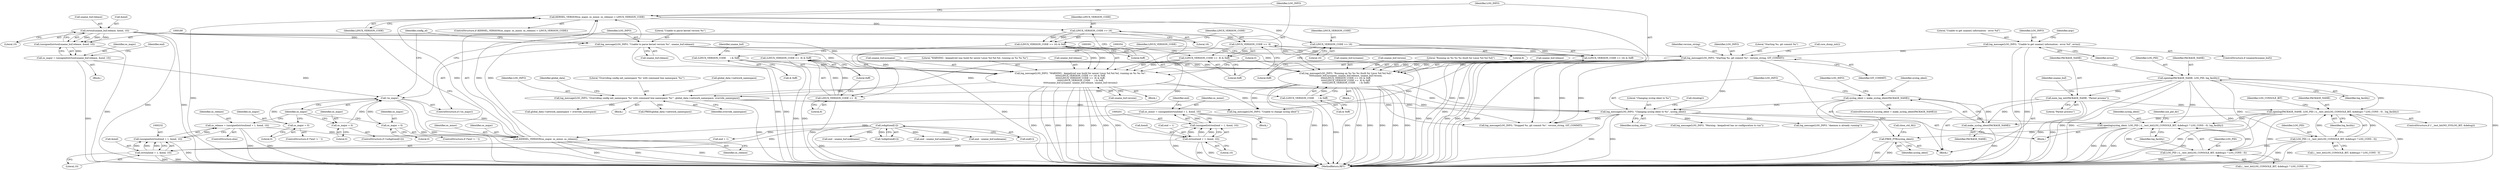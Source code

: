 digraph "0_keepalived_c6247a9ef2c7b33244ab1d3aa5d629ec49f0a067_1@API" {
"1000459" [label="(Call,openlog(syslog_ident, LOG_PID | ((__test_bit(LOG_CONSOLE_BIT, &debug)) ? LOG_CONS : 0), log_facility))"];
"1000454" [label="(Call,log_message(LOG_INFO, \"Changing syslog ident to %s\", syslog_ident))"];
"1000368" [label="(Call,log_message(LOG_INFO, \"Running on %s %s %s (built for Linux %d.%d.%d)\",\n\t\t\t\t\tuname_buf.sysname, uname_buf.release, uname_buf.version,\n\t\t\t\t\t(LINUX_VERSION_CODE >> 16) & 0xff,\n\t\t\t\t\t(LINUX_VERSION_CODE >>  8) & 0xff,\n\t\t\t\t\t(LINUX_VERSION_CODE      ) & 0xff))"];
"1000323" [label="(Call,log_message(LOG_INFO, \"Starting %s, git commit %s\", version_string, GIT_COMMIT))"];
"1000171" [label="(Call,log_message(LOG_INFO, \"Unable to get uname() information - error %d\", errno))"];
"1000243" [label="(Call,log_message(LOG_INFO, \"Unable to parse kernel version %s\", uname_buf.release))"];
"1000181" [label="(Call,strtoul(uname_buf.release, &end, 10))"];
"1000380" [label="(Call,(LINUX_VERSION_CODE >> 16) & 0xff)"];
"1000381" [label="(Call,LINUX_VERSION_CODE >> 16)"];
"1000333" [label="(Call,KERNEL_VERSION(os_major, os_minor, os_release) < LINUX_VERSION_CODE)"];
"1000334" [label="(Call,KERNEL_VERSION(os_major, os_minor, os_release))"];
"1000241" [label="(Call,!os_major)"];
"1000177" [label="(Call,os_major = (unsigned)strtoul(uname_buf.release, &end, 10))"];
"1000179" [label="(Call,(unsigned)strtoul(uname_buf.release, &end, 10))"];
"1000193" [label="(Call,os_major = 0)"];
"1000225" [label="(Call,os_major = 0)"];
"1000214" [label="(Call,os_major = 0)"];
"1000198" [label="(Call,os_minor = (unsigned)strtoul(end + 1, &end, 10))"];
"1000200" [label="(Call,(unsigned)strtoul(end + 1, &end, 10))"];
"1000202" [label="(Call,strtoul(end + 1, &end, 10))"];
"1000229" [label="(Call,os_release = (unsigned)strtoul(end + 1, &end, 10))"];
"1000231" [label="(Call,(unsigned)strtoul(end + 1, &end, 10))"];
"1000233" [label="(Call,strtoul(end + 1, &end, 10))"];
"1000221" [label="(Call,isdigit(end[1]))"];
"1000385" [label="(Call,(LINUX_VERSION_CODE >>  8) & 0xff)"];
"1000386" [label="(Call,LINUX_VERSION_CODE >>  8)"];
"1000390" [label="(Call,(LINUX_VERSION_CODE      ) & 0xff)"];
"1000340" [label="(Call,log_message(LOG_INFO, \"WARNING - keepalived was build for newer Linux %d.%d.%d, running on %s %s %s\",\n\t\t\t\t\t(LINUX_VERSION_CODE >> 16) & 0xff,\n\t\t\t\t\t(LINUX_VERSION_CODE >>  8) & 0xff,\n\t\t\t\t\t(LINUX_VERSION_CODE      ) & 0xff,\n\t\t\t\t\tuname_buf.sysname, uname_buf.release, uname_buf.version))"];
"1000343" [label="(Call,(LINUX_VERSION_CODE >> 16) & 0xff)"];
"1000344" [label="(Call,LINUX_VERSION_CODE >> 16)"];
"1000348" [label="(Call,(LINUX_VERSION_CODE >>  8) & 0xff)"];
"1000349" [label="(Call,LINUX_VERSION_CODE >>  8)"];
"1000353" [label="(Call,(LINUX_VERSION_CODE      ) & 0xff)"];
"1000428" [label="(Call,log_message(LOG_INFO, \"Overriding config net_namespace '%s' with command line namespace '%s'\", global_data->network_namespace, override_namespace))"];
"1000449" [label="(Call,syslog_ident = make_syslog_ident(PACKAGE_NAME))"];
"1000451" [label="(Call,make_syslog_ident(PACKAGE_NAME))"];
"1000305" [label="(Call,openlog(PACKAGE_NAME, LOG_PID | ((__test_bit(LOG_CONSOLE_BIT, &debug)) ? LOG_CONS : 0) , log_facility))"];
"1000164" [label="(Call,mem_log_init(PACKAGE_NAME, \"Parent process\"))"];
"1000160" [label="(Call,openlog(PACKAGE_NAME, LOG_PID, log_facility))"];
"1000307" [label="(Call,LOG_PID | ((__test_bit(LOG_CONSOLE_BIT, &debug)) ? LOG_CONS : 0))"];
"1000461" [label="(Call,LOG_PID | ((__test_bit(LOG_CONSOLE_BIT, &debug)) ? LOG_CONS : 0))"];
"1000668" [label="(Call,FREE_PTR(syslog_ident))"];
"1000326" [label="(Identifier,version_string)"];
"1000382" [label="(Identifier,LINUX_VERSION_CODE)"];
"1000453" [label="(Block,)"];
"1000308" [label="(Identifier,LOG_PID)"];
"1000199" [label="(Identifier,os_minor)"];
"1000243" [label="(Call,log_message(LOG_INFO, \"Unable to parse kernel version %s\", uname_buf.release))"];
"1000340" [label="(Call,log_message(LOG_INFO, \"WARNING - keepalived was build for newer Linux %d.%d.%d, running on %s %s %s\",\n\t\t\t\t\t(LINUX_VERSION_CODE >> 16) & 0xff,\n\t\t\t\t\t(LINUX_VERSION_CODE >>  8) & 0xff,\n\t\t\t\t\t(LINUX_VERSION_CODE      ) & 0xff,\n\t\t\t\t\tuname_buf.sysname, uname_buf.release, uname_buf.version))"];
"1000197" [label="(Block,)"];
"1000371" [label="(Call,uname_buf.sysname)"];
"1000295" [label="(Identifier,argc)"];
"1000449" [label="(Call,syslog_ident = make_syslog_ident(PACKAGE_NAME))"];
"1000451" [label="(Call,make_syslog_ident(PACKAGE_NAME))"];
"1000363" [label="(Call,uname_buf.version)"];
"1000230" [label="(Identifier,os_release)"];
"1000191" [label="(Identifier,end)"];
"1000176" [label="(Block,)"];
"1000187" [label="(Literal,10)"];
"1000345" [label="(Identifier,LINUX_VERSION_CODE)"];
"1000383" [label="(Literal,16)"];
"1000470" [label="(Identifier,log_facility)"];
"1000377" [label="(Call,uname_buf.version)"];
"1000352" [label="(Literal,0xff)"];
"1000161" [label="(Identifier,PACKAGE_NAME)"];
"1000336" [label="(Identifier,os_minor)"];
"1000360" [label="(Call,uname_buf.release)"];
"1000162" [label="(Identifier,LOG_PID)"];
"1000309" [label="(Call,(__test_bit(LOG_CONSOLE_BIT, &debug)) ? LOG_CONS : 0)"];
"1000188" [label="(ControlStructure,if (*end != '.'))"];
"1000226" [label="(Identifier,os_major)"];
"1000307" [label="(Call,LOG_PID | ((__test_bit(LOG_CONSOLE_BIT, &debug)) ? LOG_CONS : 0))"];
"1000206" [label="(Call,&end)"];
"1000437" [label="(Identifier,global_data)"];
"1000455" [label="(Identifier,LOG_INFO)"];
"1000454" [label="(Call,log_message(LOG_INFO, \"Changing syslog ident to %s\", syslog_ident))"];
"1000182" [label="(Call,uname_buf.release)"];
"1000461" [label="(Call,LOG_PID | ((__test_bit(LOG_CONSOLE_BIT, &debug)) ? LOG_CONS : 0))"];
"1000179" [label="(Call,(unsigned)strtoul(uname_buf.release, &end, 10))"];
"1000435" [label="(Call,FREE(global_data->network_namespace))"];
"1000630" [label="(Call,log_message(LOG_INFO, \"Warning - keepalived has no configuration to run\"))"];
"1000266" [label="(Call,end - uname_buf.nodename)"];
"1000212" [label="(Identifier,end)"];
"1000174" [label="(Identifier,errno)"];
"1000178" [label="(Identifier,os_major)"];
"1000319" [label="(Identifier,LOG_CONSOLE_BIT)"];
"1000323" [label="(Call,log_message(LOG_INFO, \"Starting %s, git commit %s\", version_string, GIT_COMMIT))"];
"1000173" [label="(Literal,\"Unable to get uname() information - error %d\")"];
"1000428" [label="(Call,log_message(LOG_INFO, \"Overriding config net_namespace '%s' with command line namespace '%s'\", global_data->network_namespace, override_namespace))"];
"1000346" [label="(Literal,16)"];
"1000434" [label="(Identifier,override_namespace)"];
"1000389" [label="(Literal,0xff)"];
"1000459" [label="(Call,openlog(syslog_ident, LOG_PID | ((__test_bit(LOG_CONSOLE_BIT, &debug)) ? LOG_CONS : 0), log_facility))"];
"1000370" [label="(Literal,\"Running on %s %s %s (built for Linux %d.%d.%d)\")"];
"1000227" [label="(Literal,0)"];
"1000216" [label="(Literal,0)"];
"1000200" [label="(Call,(unsigned)strtoul(end + 1, &end, 10))"];
"1000349" [label="(Call,LINUX_VERSION_CODE >>  8)"];
"1000450" [label="(Identifier,syslog_ident)"];
"1000246" [label="(Call,uname_buf.release)"];
"1000165" [label="(Identifier,PACKAGE_NAME)"];
"1000172" [label="(Identifier,LOG_INFO)"];
"1000231" [label="(Call,(unsigned)strtoul(end + 1, &end, 10))"];
"1000222" [label="(Call,end[1])"];
"1000344" [label="(Call,LINUX_VERSION_CODE >> 16)"];
"1000353" [label="(Call,(LINUX_VERSION_CODE      ) & 0xff)"];
"1000669" [label="(Identifier,syslog_ident)"];
"1000234" [label="(Call,end + 1)"];
"1000209" [label="(ControlStructure,if (*end != '.'))"];
"1000351" [label="(Literal,8)"];
"1000357" [label="(Call,uname_buf.sysname)"];
"1000164" [label="(Call,mem_log_init(PACKAGE_NAME, \"Parent process\"))"];
"1000160" [label="(Call,openlog(PACKAGE_NAME, LOG_PID, log_facility))"];
"1000386" [label="(Call,LINUX_VERSION_CODE >>  8)"];
"1000430" [label="(Literal,\"Overriding config net_namespace '%s' with command line namespace '%s'\")"];
"1000448" [label="(ControlStructure,if ((syslog_ident = make_syslog_ident(PACKAGE_NAME))))"];
"1000324" [label="(Identifier,LOG_INFO)"];
"1000385" [label="(Call,(LINUX_VERSION_CODE >>  8) & 0xff)"];
"1000463" [label="(Call,(__test_bit(LOG_CONSOLE_BIT, &debug)) ? LOG_CONS : 0)"];
"1000439" [label="(Call,global_data->network_namespace = override_namespace)"];
"1000395" [label="(Literal,0)"];
"1000368" [label="(Call,log_message(LOG_INFO, \"Running on %s %s %s (built for Linux %d.%d.%d)\",\n\t\t\t\t\tuname_buf.sysname, uname_buf.release, uname_buf.version,\n\t\t\t\t\t(LINUX_VERSION_CODE >> 16) & 0xff,\n\t\t\t\t\t(LINUX_VERSION_CODE >>  8) & 0xff,\n\t\t\t\t\t(LINUX_VERSION_CODE      ) & 0xff))"];
"1000279" [label="(Call,end - uname_buf.nodename)"];
"1000244" [label="(Identifier,LOG_INFO)"];
"1000355" [label="(Call,& 0xff)"];
"1000392" [label="(Call,& 0xff)"];
"1000332" [label="(ControlStructure,if (KERNEL_VERSION(os_major, os_minor, os_release) < LINUX_VERSION_CODE))"];
"1000221" [label="(Call,isdigit(end[1]))"];
"1000237" [label="(Call,&end)"];
"1000299" [label="(ControlStructure,if (!__test_bit(NO_SYSLOG_BIT, &debug)))"];
"1000579" [label="(Call,log_message(LOG_INFO, \"daemon is already running\"))"];
"1000166" [label="(Literal,\"Parent process\")"];
"1000325" [label="(Literal,\"Starting %s, git commit %s\")"];
"1000380" [label="(Call,(LINUX_VERSION_CODE >> 16) & 0xff)"];
"1000240" [label="(ControlStructure,if (!os_major))"];
"1000193" [label="(Call,os_major = 0)"];
"1000328" [label="(Call,core_dump_init())"];
"1000431" [label="(Call,global_data->network_namespace)"];
"1000387" [label="(Identifier,LINUX_VERSION_CODE)"];
"1000129" [label="(Block,)"];
"1000208" [label="(Literal,10)"];
"1000342" [label="(Literal,\"WARNING - keepalived was build for newer Linux %d.%d.%d, running on %s %s %s\")"];
"1000457" [label="(Identifier,syslog_ident)"];
"1000241" [label="(Call,!os_major)"];
"1000335" [label="(Identifier,os_major)"];
"1000198" [label="(Call,os_minor = (unsigned)strtoul(end + 1, &end, 10))"];
"1000239" [label="(Literal,10)"];
"1000195" [label="(Literal,0)"];
"1000348" [label="(Call,(LINUX_VERSION_CODE >>  8) & 0xff)"];
"1000670" [label="(Call,close_std_fd())"];
"1000334" [label="(Call,KERNEL_VERSION(os_major, os_minor, os_release))"];
"1000673" [label="(MethodReturn,RET)"];
"1000185" [label="(Call,&end)"];
"1000214" [label="(Call,os_major = 0)"];
"1000203" [label="(Call,end + 1)"];
"1000177" [label="(Call,os_major = (unsigned)strtoul(uname_buf.release, &end, 10))"];
"1000233" [label="(Call,strtoul(end + 1, &end, 10))"];
"1000316" [label="(Identifier,log_facility)"];
"1000462" [label="(Identifier,LOG_PID)"];
"1000171" [label="(Call,log_message(LOG_INFO, \"Unable to get uname() information - error %d\", errno))"];
"1000202" [label="(Call,strtoul(end + 1, &end, 10))"];
"1000429" [label="(Identifier,LOG_INFO)"];
"1000460" [label="(Identifier,syslog_ident)"];
"1000338" [label="(Identifier,LINUX_VERSION_CODE)"];
"1000643" [label="(Call,log_message(LOG_INFO, \"Stopped %s, git commit %s\", version_string, GIT_COMMIT))"];
"1000305" [label="(Call,openlog(PACKAGE_NAME, LOG_PID | ((__test_bit(LOG_CONSOLE_BIT, &debug)) ? LOG_CONS : 0) , log_facility))"];
"1000327" [label="(Identifier,GIT_COMMIT)"];
"1000452" [label="(Identifier,PACKAGE_NAME)"];
"1000456" [label="(Literal,\"Changing syslog ident to %s\")"];
"1000343" [label="(Call,(LINUX_VERSION_CODE >> 16) & 0xff)"];
"1000476" [label="(Identifier,use_pid_dir)"];
"1000220" [label="(Call,!isdigit(end[1]))"];
"1000219" [label="(ControlStructure,if (!isdigit(end[1])))"];
"1000170" [label="(Identifier,uname_buf)"];
"1000163" [label="(Identifier,log_facility)"];
"1000242" [label="(Identifier,os_major)"];
"1000347" [label="(Literal,0xff)"];
"1000167" [label="(ControlStructure,if (uname(&uname_buf)))"];
"1000251" [label="(Identifier,config_id)"];
"1000333" [label="(Call,KERNEL_VERSION(os_major, os_minor, os_release) < LINUX_VERSION_CODE)"];
"1000194" [label="(Identifier,os_major)"];
"1000225" [label="(Call,os_major = 0)"];
"1000369" [label="(Identifier,LOG_INFO)"];
"1000668" [label="(Call,FREE_PTR(syslog_ident))"];
"1000427" [label="(Block,)"];
"1000388" [label="(Literal,8)"];
"1000390" [label="(Call,(LINUX_VERSION_CODE      ) & 0xff)"];
"1000306" [label="(Identifier,PACKAGE_NAME)"];
"1000367" [label="(Block,)"];
"1000287" [label="(Call,end - uname_buf.nodename)"];
"1000339" [label="(Block,)"];
"1000350" [label="(Identifier,LINUX_VERSION_CODE)"];
"1000228" [label="(ControlStructure,else)"];
"1000358" [label="(Identifier,uname_buf)"];
"1000472" [label="(Call,log_message(LOG_INFO, \"Unable to change syslog ident\"))"];
"1000458" [label="(Call,closelog())"];
"1000337" [label="(Identifier,os_release)"];
"1000181" [label="(Call,strtoul(uname_buf.release, &end, 10))"];
"1000381" [label="(Call,LINUX_VERSION_CODE >> 16)"];
"1000341" [label="(Identifier,LOG_INFO)"];
"1000245" [label="(Literal,\"Unable to parse kernel version %s\")"];
"1000384" [label="(Literal,0xff)"];
"1000473" [label="(Identifier,LOG_INFO)"];
"1000215" [label="(Identifier,os_major)"];
"1000229" [label="(Call,os_release = (unsigned)strtoul(end + 1, &end, 10))"];
"1000374" [label="(Call,uname_buf.release)"];
"1000459" -> "1000453"  [label="AST: "];
"1000459" -> "1000470"  [label="CFG: "];
"1000460" -> "1000459"  [label="AST: "];
"1000461" -> "1000459"  [label="AST: "];
"1000470" -> "1000459"  [label="AST: "];
"1000476" -> "1000459"  [label="CFG: "];
"1000459" -> "1000673"  [label="DDG: "];
"1000459" -> "1000673"  [label="DDG: "];
"1000459" -> "1000673"  [label="DDG: "];
"1000454" -> "1000459"  [label="DDG: "];
"1000461" -> "1000459"  [label="DDG: "];
"1000461" -> "1000459"  [label="DDG: "];
"1000305" -> "1000459"  [label="DDG: "];
"1000160" -> "1000459"  [label="DDG: "];
"1000459" -> "1000668"  [label="DDG: "];
"1000454" -> "1000453"  [label="AST: "];
"1000454" -> "1000457"  [label="CFG: "];
"1000455" -> "1000454"  [label="AST: "];
"1000456" -> "1000454"  [label="AST: "];
"1000457" -> "1000454"  [label="AST: "];
"1000458" -> "1000454"  [label="CFG: "];
"1000454" -> "1000673"  [label="DDG: "];
"1000454" -> "1000673"  [label="DDG: "];
"1000368" -> "1000454"  [label="DDG: "];
"1000323" -> "1000454"  [label="DDG: "];
"1000340" -> "1000454"  [label="DDG: "];
"1000428" -> "1000454"  [label="DDG: "];
"1000449" -> "1000454"  [label="DDG: "];
"1000454" -> "1000579"  [label="DDG: "];
"1000454" -> "1000630"  [label="DDG: "];
"1000454" -> "1000643"  [label="DDG: "];
"1000368" -> "1000367"  [label="AST: "];
"1000368" -> "1000390"  [label="CFG: "];
"1000369" -> "1000368"  [label="AST: "];
"1000370" -> "1000368"  [label="AST: "];
"1000371" -> "1000368"  [label="AST: "];
"1000374" -> "1000368"  [label="AST: "];
"1000377" -> "1000368"  [label="AST: "];
"1000380" -> "1000368"  [label="AST: "];
"1000385" -> "1000368"  [label="AST: "];
"1000390" -> "1000368"  [label="AST: "];
"1000395" -> "1000368"  [label="CFG: "];
"1000368" -> "1000673"  [label="DDG: "];
"1000368" -> "1000673"  [label="DDG: "];
"1000368" -> "1000673"  [label="DDG: "];
"1000368" -> "1000673"  [label="DDG: "];
"1000368" -> "1000673"  [label="DDG: "];
"1000368" -> "1000673"  [label="DDG: "];
"1000368" -> "1000673"  [label="DDG: "];
"1000368" -> "1000673"  [label="DDG: "];
"1000323" -> "1000368"  [label="DDG: "];
"1000181" -> "1000368"  [label="DDG: "];
"1000243" -> "1000368"  [label="DDG: "];
"1000380" -> "1000368"  [label="DDG: "];
"1000380" -> "1000368"  [label="DDG: "];
"1000385" -> "1000368"  [label="DDG: "];
"1000385" -> "1000368"  [label="DDG: "];
"1000390" -> "1000368"  [label="DDG: "];
"1000368" -> "1000428"  [label="DDG: "];
"1000368" -> "1000472"  [label="DDG: "];
"1000368" -> "1000643"  [label="DDG: "];
"1000323" -> "1000129"  [label="AST: "];
"1000323" -> "1000327"  [label="CFG: "];
"1000324" -> "1000323"  [label="AST: "];
"1000325" -> "1000323"  [label="AST: "];
"1000326" -> "1000323"  [label="AST: "];
"1000327" -> "1000323"  [label="AST: "];
"1000328" -> "1000323"  [label="CFG: "];
"1000323" -> "1000673"  [label="DDG: "];
"1000323" -> "1000673"  [label="DDG: "];
"1000323" -> "1000673"  [label="DDG: "];
"1000323" -> "1000673"  [label="DDG: "];
"1000171" -> "1000323"  [label="DDG: "];
"1000243" -> "1000323"  [label="DDG: "];
"1000323" -> "1000340"  [label="DDG: "];
"1000323" -> "1000428"  [label="DDG: "];
"1000323" -> "1000472"  [label="DDG: "];
"1000323" -> "1000643"  [label="DDG: "];
"1000323" -> "1000643"  [label="DDG: "];
"1000323" -> "1000643"  [label="DDG: "];
"1000171" -> "1000167"  [label="AST: "];
"1000171" -> "1000174"  [label="CFG: "];
"1000172" -> "1000171"  [label="AST: "];
"1000173" -> "1000171"  [label="AST: "];
"1000174" -> "1000171"  [label="AST: "];
"1000295" -> "1000171"  [label="CFG: "];
"1000171" -> "1000673"  [label="DDG: "];
"1000171" -> "1000673"  [label="DDG: "];
"1000243" -> "1000240"  [label="AST: "];
"1000243" -> "1000246"  [label="CFG: "];
"1000244" -> "1000243"  [label="AST: "];
"1000245" -> "1000243"  [label="AST: "];
"1000246" -> "1000243"  [label="AST: "];
"1000251" -> "1000243"  [label="CFG: "];
"1000243" -> "1000673"  [label="DDG: "];
"1000243" -> "1000673"  [label="DDG: "];
"1000181" -> "1000243"  [label="DDG: "];
"1000243" -> "1000340"  [label="DDG: "];
"1000181" -> "1000179"  [label="AST: "];
"1000181" -> "1000187"  [label="CFG: "];
"1000182" -> "1000181"  [label="AST: "];
"1000185" -> "1000181"  [label="AST: "];
"1000187" -> "1000181"  [label="AST: "];
"1000179" -> "1000181"  [label="CFG: "];
"1000181" -> "1000673"  [label="DDG: "];
"1000181" -> "1000673"  [label="DDG: "];
"1000181" -> "1000179"  [label="DDG: "];
"1000181" -> "1000179"  [label="DDG: "];
"1000181" -> "1000179"  [label="DDG: "];
"1000181" -> "1000202"  [label="DDG: "];
"1000181" -> "1000340"  [label="DDG: "];
"1000380" -> "1000384"  [label="CFG: "];
"1000381" -> "1000380"  [label="AST: "];
"1000384" -> "1000380"  [label="AST: "];
"1000387" -> "1000380"  [label="CFG: "];
"1000380" -> "1000673"  [label="DDG: "];
"1000381" -> "1000380"  [label="DDG: "];
"1000381" -> "1000380"  [label="DDG: "];
"1000381" -> "1000383"  [label="CFG: "];
"1000382" -> "1000381"  [label="AST: "];
"1000383" -> "1000381"  [label="AST: "];
"1000384" -> "1000381"  [label="CFG: "];
"1000333" -> "1000381"  [label="DDG: "];
"1000381" -> "1000386"  [label="DDG: "];
"1000333" -> "1000332"  [label="AST: "];
"1000333" -> "1000338"  [label="CFG: "];
"1000334" -> "1000333"  [label="AST: "];
"1000338" -> "1000333"  [label="AST: "];
"1000341" -> "1000333"  [label="CFG: "];
"1000369" -> "1000333"  [label="CFG: "];
"1000333" -> "1000673"  [label="DDG: "];
"1000333" -> "1000673"  [label="DDG: "];
"1000334" -> "1000333"  [label="DDG: "];
"1000334" -> "1000333"  [label="DDG: "];
"1000334" -> "1000333"  [label="DDG: "];
"1000333" -> "1000344"  [label="DDG: "];
"1000334" -> "1000337"  [label="CFG: "];
"1000335" -> "1000334"  [label="AST: "];
"1000336" -> "1000334"  [label="AST: "];
"1000337" -> "1000334"  [label="AST: "];
"1000338" -> "1000334"  [label="CFG: "];
"1000334" -> "1000673"  [label="DDG: "];
"1000334" -> "1000673"  [label="DDG: "];
"1000334" -> "1000673"  [label="DDG: "];
"1000241" -> "1000334"  [label="DDG: "];
"1000198" -> "1000334"  [label="DDG: "];
"1000229" -> "1000334"  [label="DDG: "];
"1000241" -> "1000240"  [label="AST: "];
"1000241" -> "1000242"  [label="CFG: "];
"1000242" -> "1000241"  [label="AST: "];
"1000244" -> "1000241"  [label="CFG: "];
"1000251" -> "1000241"  [label="CFG: "];
"1000241" -> "1000673"  [label="DDG: "];
"1000241" -> "1000673"  [label="DDG: "];
"1000177" -> "1000241"  [label="DDG: "];
"1000193" -> "1000241"  [label="DDG: "];
"1000225" -> "1000241"  [label="DDG: "];
"1000214" -> "1000241"  [label="DDG: "];
"1000177" -> "1000176"  [label="AST: "];
"1000177" -> "1000179"  [label="CFG: "];
"1000178" -> "1000177"  [label="AST: "];
"1000179" -> "1000177"  [label="AST: "];
"1000191" -> "1000177"  [label="CFG: "];
"1000177" -> "1000673"  [label="DDG: "];
"1000179" -> "1000177"  [label="DDG: "];
"1000180" -> "1000179"  [label="AST: "];
"1000179" -> "1000673"  [label="DDG: "];
"1000193" -> "1000188"  [label="AST: "];
"1000193" -> "1000195"  [label="CFG: "];
"1000194" -> "1000193"  [label="AST: "];
"1000195" -> "1000193"  [label="AST: "];
"1000242" -> "1000193"  [label="CFG: "];
"1000225" -> "1000219"  [label="AST: "];
"1000225" -> "1000227"  [label="CFG: "];
"1000226" -> "1000225"  [label="AST: "];
"1000227" -> "1000225"  [label="AST: "];
"1000242" -> "1000225"  [label="CFG: "];
"1000214" -> "1000209"  [label="AST: "];
"1000214" -> "1000216"  [label="CFG: "];
"1000215" -> "1000214"  [label="AST: "];
"1000216" -> "1000214"  [label="AST: "];
"1000242" -> "1000214"  [label="CFG: "];
"1000198" -> "1000197"  [label="AST: "];
"1000198" -> "1000200"  [label="CFG: "];
"1000199" -> "1000198"  [label="AST: "];
"1000200" -> "1000198"  [label="AST: "];
"1000212" -> "1000198"  [label="CFG: "];
"1000198" -> "1000673"  [label="DDG: "];
"1000198" -> "1000673"  [label="DDG: "];
"1000200" -> "1000198"  [label="DDG: "];
"1000200" -> "1000202"  [label="CFG: "];
"1000201" -> "1000200"  [label="AST: "];
"1000202" -> "1000200"  [label="AST: "];
"1000200" -> "1000673"  [label="DDG: "];
"1000202" -> "1000200"  [label="DDG: "];
"1000202" -> "1000200"  [label="DDG: "];
"1000202" -> "1000200"  [label="DDG: "];
"1000202" -> "1000208"  [label="CFG: "];
"1000203" -> "1000202"  [label="AST: "];
"1000206" -> "1000202"  [label="AST: "];
"1000208" -> "1000202"  [label="AST: "];
"1000202" -> "1000673"  [label="DDG: "];
"1000202" -> "1000673"  [label="DDG: "];
"1000202" -> "1000233"  [label="DDG: "];
"1000229" -> "1000228"  [label="AST: "];
"1000229" -> "1000231"  [label="CFG: "];
"1000230" -> "1000229"  [label="AST: "];
"1000231" -> "1000229"  [label="AST: "];
"1000242" -> "1000229"  [label="CFG: "];
"1000229" -> "1000673"  [label="DDG: "];
"1000229" -> "1000673"  [label="DDG: "];
"1000231" -> "1000229"  [label="DDG: "];
"1000231" -> "1000233"  [label="CFG: "];
"1000232" -> "1000231"  [label="AST: "];
"1000233" -> "1000231"  [label="AST: "];
"1000231" -> "1000673"  [label="DDG: "];
"1000233" -> "1000231"  [label="DDG: "];
"1000233" -> "1000231"  [label="DDG: "];
"1000233" -> "1000231"  [label="DDG: "];
"1000233" -> "1000239"  [label="CFG: "];
"1000234" -> "1000233"  [label="AST: "];
"1000237" -> "1000233"  [label="AST: "];
"1000239" -> "1000233"  [label="AST: "];
"1000233" -> "1000673"  [label="DDG: "];
"1000233" -> "1000673"  [label="DDG: "];
"1000221" -> "1000233"  [label="DDG: "];
"1000221" -> "1000220"  [label="AST: "];
"1000221" -> "1000222"  [label="CFG: "];
"1000222" -> "1000221"  [label="AST: "];
"1000220" -> "1000221"  [label="CFG: "];
"1000221" -> "1000673"  [label="DDG: "];
"1000221" -> "1000220"  [label="DDG: "];
"1000221" -> "1000234"  [label="DDG: "];
"1000221" -> "1000266"  [label="DDG: "];
"1000221" -> "1000279"  [label="DDG: "];
"1000221" -> "1000287"  [label="DDG: "];
"1000385" -> "1000389"  [label="CFG: "];
"1000386" -> "1000385"  [label="AST: "];
"1000389" -> "1000385"  [label="AST: "];
"1000391" -> "1000385"  [label="CFG: "];
"1000385" -> "1000673"  [label="DDG: "];
"1000386" -> "1000385"  [label="DDG: "];
"1000386" -> "1000385"  [label="DDG: "];
"1000386" -> "1000388"  [label="CFG: "];
"1000387" -> "1000386"  [label="AST: "];
"1000388" -> "1000386"  [label="AST: "];
"1000389" -> "1000386"  [label="CFG: "];
"1000386" -> "1000673"  [label="DDG: "];
"1000390" -> "1000392"  [label="CFG: "];
"1000391" -> "1000390"  [label="AST: "];
"1000392" -> "1000390"  [label="AST: "];
"1000390" -> "1000673"  [label="DDG: "];
"1000340" -> "1000339"  [label="AST: "];
"1000340" -> "1000363"  [label="CFG: "];
"1000341" -> "1000340"  [label="AST: "];
"1000342" -> "1000340"  [label="AST: "];
"1000343" -> "1000340"  [label="AST: "];
"1000348" -> "1000340"  [label="AST: "];
"1000353" -> "1000340"  [label="AST: "];
"1000357" -> "1000340"  [label="AST: "];
"1000360" -> "1000340"  [label="AST: "];
"1000363" -> "1000340"  [label="AST: "];
"1000395" -> "1000340"  [label="CFG: "];
"1000340" -> "1000673"  [label="DDG: "];
"1000340" -> "1000673"  [label="DDG: "];
"1000340" -> "1000673"  [label="DDG: "];
"1000340" -> "1000673"  [label="DDG: "];
"1000340" -> "1000673"  [label="DDG: "];
"1000340" -> "1000673"  [label="DDG: "];
"1000340" -> "1000673"  [label="DDG: "];
"1000340" -> "1000673"  [label="DDG: "];
"1000343" -> "1000340"  [label="DDG: "];
"1000343" -> "1000340"  [label="DDG: "];
"1000348" -> "1000340"  [label="DDG: "];
"1000348" -> "1000340"  [label="DDG: "];
"1000353" -> "1000340"  [label="DDG: "];
"1000340" -> "1000428"  [label="DDG: "];
"1000340" -> "1000472"  [label="DDG: "];
"1000340" -> "1000643"  [label="DDG: "];
"1000343" -> "1000347"  [label="CFG: "];
"1000344" -> "1000343"  [label="AST: "];
"1000347" -> "1000343"  [label="AST: "];
"1000350" -> "1000343"  [label="CFG: "];
"1000343" -> "1000673"  [label="DDG: "];
"1000344" -> "1000343"  [label="DDG: "];
"1000344" -> "1000343"  [label="DDG: "];
"1000344" -> "1000346"  [label="CFG: "];
"1000345" -> "1000344"  [label="AST: "];
"1000346" -> "1000344"  [label="AST: "];
"1000347" -> "1000344"  [label="CFG: "];
"1000344" -> "1000349"  [label="DDG: "];
"1000348" -> "1000352"  [label="CFG: "];
"1000349" -> "1000348"  [label="AST: "];
"1000352" -> "1000348"  [label="AST: "];
"1000354" -> "1000348"  [label="CFG: "];
"1000348" -> "1000673"  [label="DDG: "];
"1000349" -> "1000348"  [label="DDG: "];
"1000349" -> "1000348"  [label="DDG: "];
"1000349" -> "1000351"  [label="CFG: "];
"1000350" -> "1000349"  [label="AST: "];
"1000351" -> "1000349"  [label="AST: "];
"1000352" -> "1000349"  [label="CFG: "];
"1000349" -> "1000673"  [label="DDG: "];
"1000353" -> "1000355"  [label="CFG: "];
"1000354" -> "1000353"  [label="AST: "];
"1000355" -> "1000353"  [label="AST: "];
"1000358" -> "1000353"  [label="CFG: "];
"1000353" -> "1000673"  [label="DDG: "];
"1000428" -> "1000427"  [label="AST: "];
"1000428" -> "1000434"  [label="CFG: "];
"1000429" -> "1000428"  [label="AST: "];
"1000430" -> "1000428"  [label="AST: "];
"1000431" -> "1000428"  [label="AST: "];
"1000434" -> "1000428"  [label="AST: "];
"1000437" -> "1000428"  [label="CFG: "];
"1000428" -> "1000673"  [label="DDG: "];
"1000428" -> "1000435"  [label="DDG: "];
"1000428" -> "1000439"  [label="DDG: "];
"1000428" -> "1000472"  [label="DDG: "];
"1000449" -> "1000448"  [label="AST: "];
"1000449" -> "1000451"  [label="CFG: "];
"1000450" -> "1000449"  [label="AST: "];
"1000451" -> "1000449"  [label="AST: "];
"1000455" -> "1000449"  [label="CFG: "];
"1000473" -> "1000449"  [label="CFG: "];
"1000449" -> "1000673"  [label="DDG: "];
"1000451" -> "1000449"  [label="DDG: "];
"1000449" -> "1000668"  [label="DDG: "];
"1000451" -> "1000452"  [label="CFG: "];
"1000452" -> "1000451"  [label="AST: "];
"1000451" -> "1000673"  [label="DDG: "];
"1000305" -> "1000451"  [label="DDG: "];
"1000164" -> "1000451"  [label="DDG: "];
"1000305" -> "1000299"  [label="AST: "];
"1000305" -> "1000316"  [label="CFG: "];
"1000306" -> "1000305"  [label="AST: "];
"1000307" -> "1000305"  [label="AST: "];
"1000316" -> "1000305"  [label="AST: "];
"1000319" -> "1000305"  [label="CFG: "];
"1000305" -> "1000673"  [label="DDG: "];
"1000305" -> "1000673"  [label="DDG: "];
"1000305" -> "1000673"  [label="DDG: "];
"1000305" -> "1000673"  [label="DDG: "];
"1000164" -> "1000305"  [label="DDG: "];
"1000307" -> "1000305"  [label="DDG: "];
"1000307" -> "1000305"  [label="DDG: "];
"1000160" -> "1000305"  [label="DDG: "];
"1000164" -> "1000129"  [label="AST: "];
"1000164" -> "1000166"  [label="CFG: "];
"1000165" -> "1000164"  [label="AST: "];
"1000166" -> "1000164"  [label="AST: "];
"1000170" -> "1000164"  [label="CFG: "];
"1000164" -> "1000673"  [label="DDG: "];
"1000164" -> "1000673"  [label="DDG: "];
"1000160" -> "1000164"  [label="DDG: "];
"1000160" -> "1000129"  [label="AST: "];
"1000160" -> "1000163"  [label="CFG: "];
"1000161" -> "1000160"  [label="AST: "];
"1000162" -> "1000160"  [label="AST: "];
"1000163" -> "1000160"  [label="AST: "];
"1000165" -> "1000160"  [label="CFG: "];
"1000160" -> "1000673"  [label="DDG: "];
"1000160" -> "1000673"  [label="DDG: "];
"1000160" -> "1000673"  [label="DDG: "];
"1000160" -> "1000307"  [label="DDG: "];
"1000160" -> "1000461"  [label="DDG: "];
"1000307" -> "1000309"  [label="CFG: "];
"1000308" -> "1000307"  [label="AST: "];
"1000309" -> "1000307"  [label="AST: "];
"1000316" -> "1000307"  [label="CFG: "];
"1000307" -> "1000673"  [label="DDG: "];
"1000307" -> "1000673"  [label="DDG: "];
"1000307" -> "1000461"  [label="DDG: "];
"1000461" -> "1000463"  [label="CFG: "];
"1000462" -> "1000461"  [label="AST: "];
"1000463" -> "1000461"  [label="AST: "];
"1000470" -> "1000461"  [label="CFG: "];
"1000461" -> "1000673"  [label="DDG: "];
"1000461" -> "1000673"  [label="DDG: "];
"1000668" -> "1000129"  [label="AST: "];
"1000668" -> "1000669"  [label="CFG: "];
"1000669" -> "1000668"  [label="AST: "];
"1000670" -> "1000668"  [label="CFG: "];
"1000668" -> "1000673"  [label="DDG: "];
"1000668" -> "1000673"  [label="DDG: "];
}
